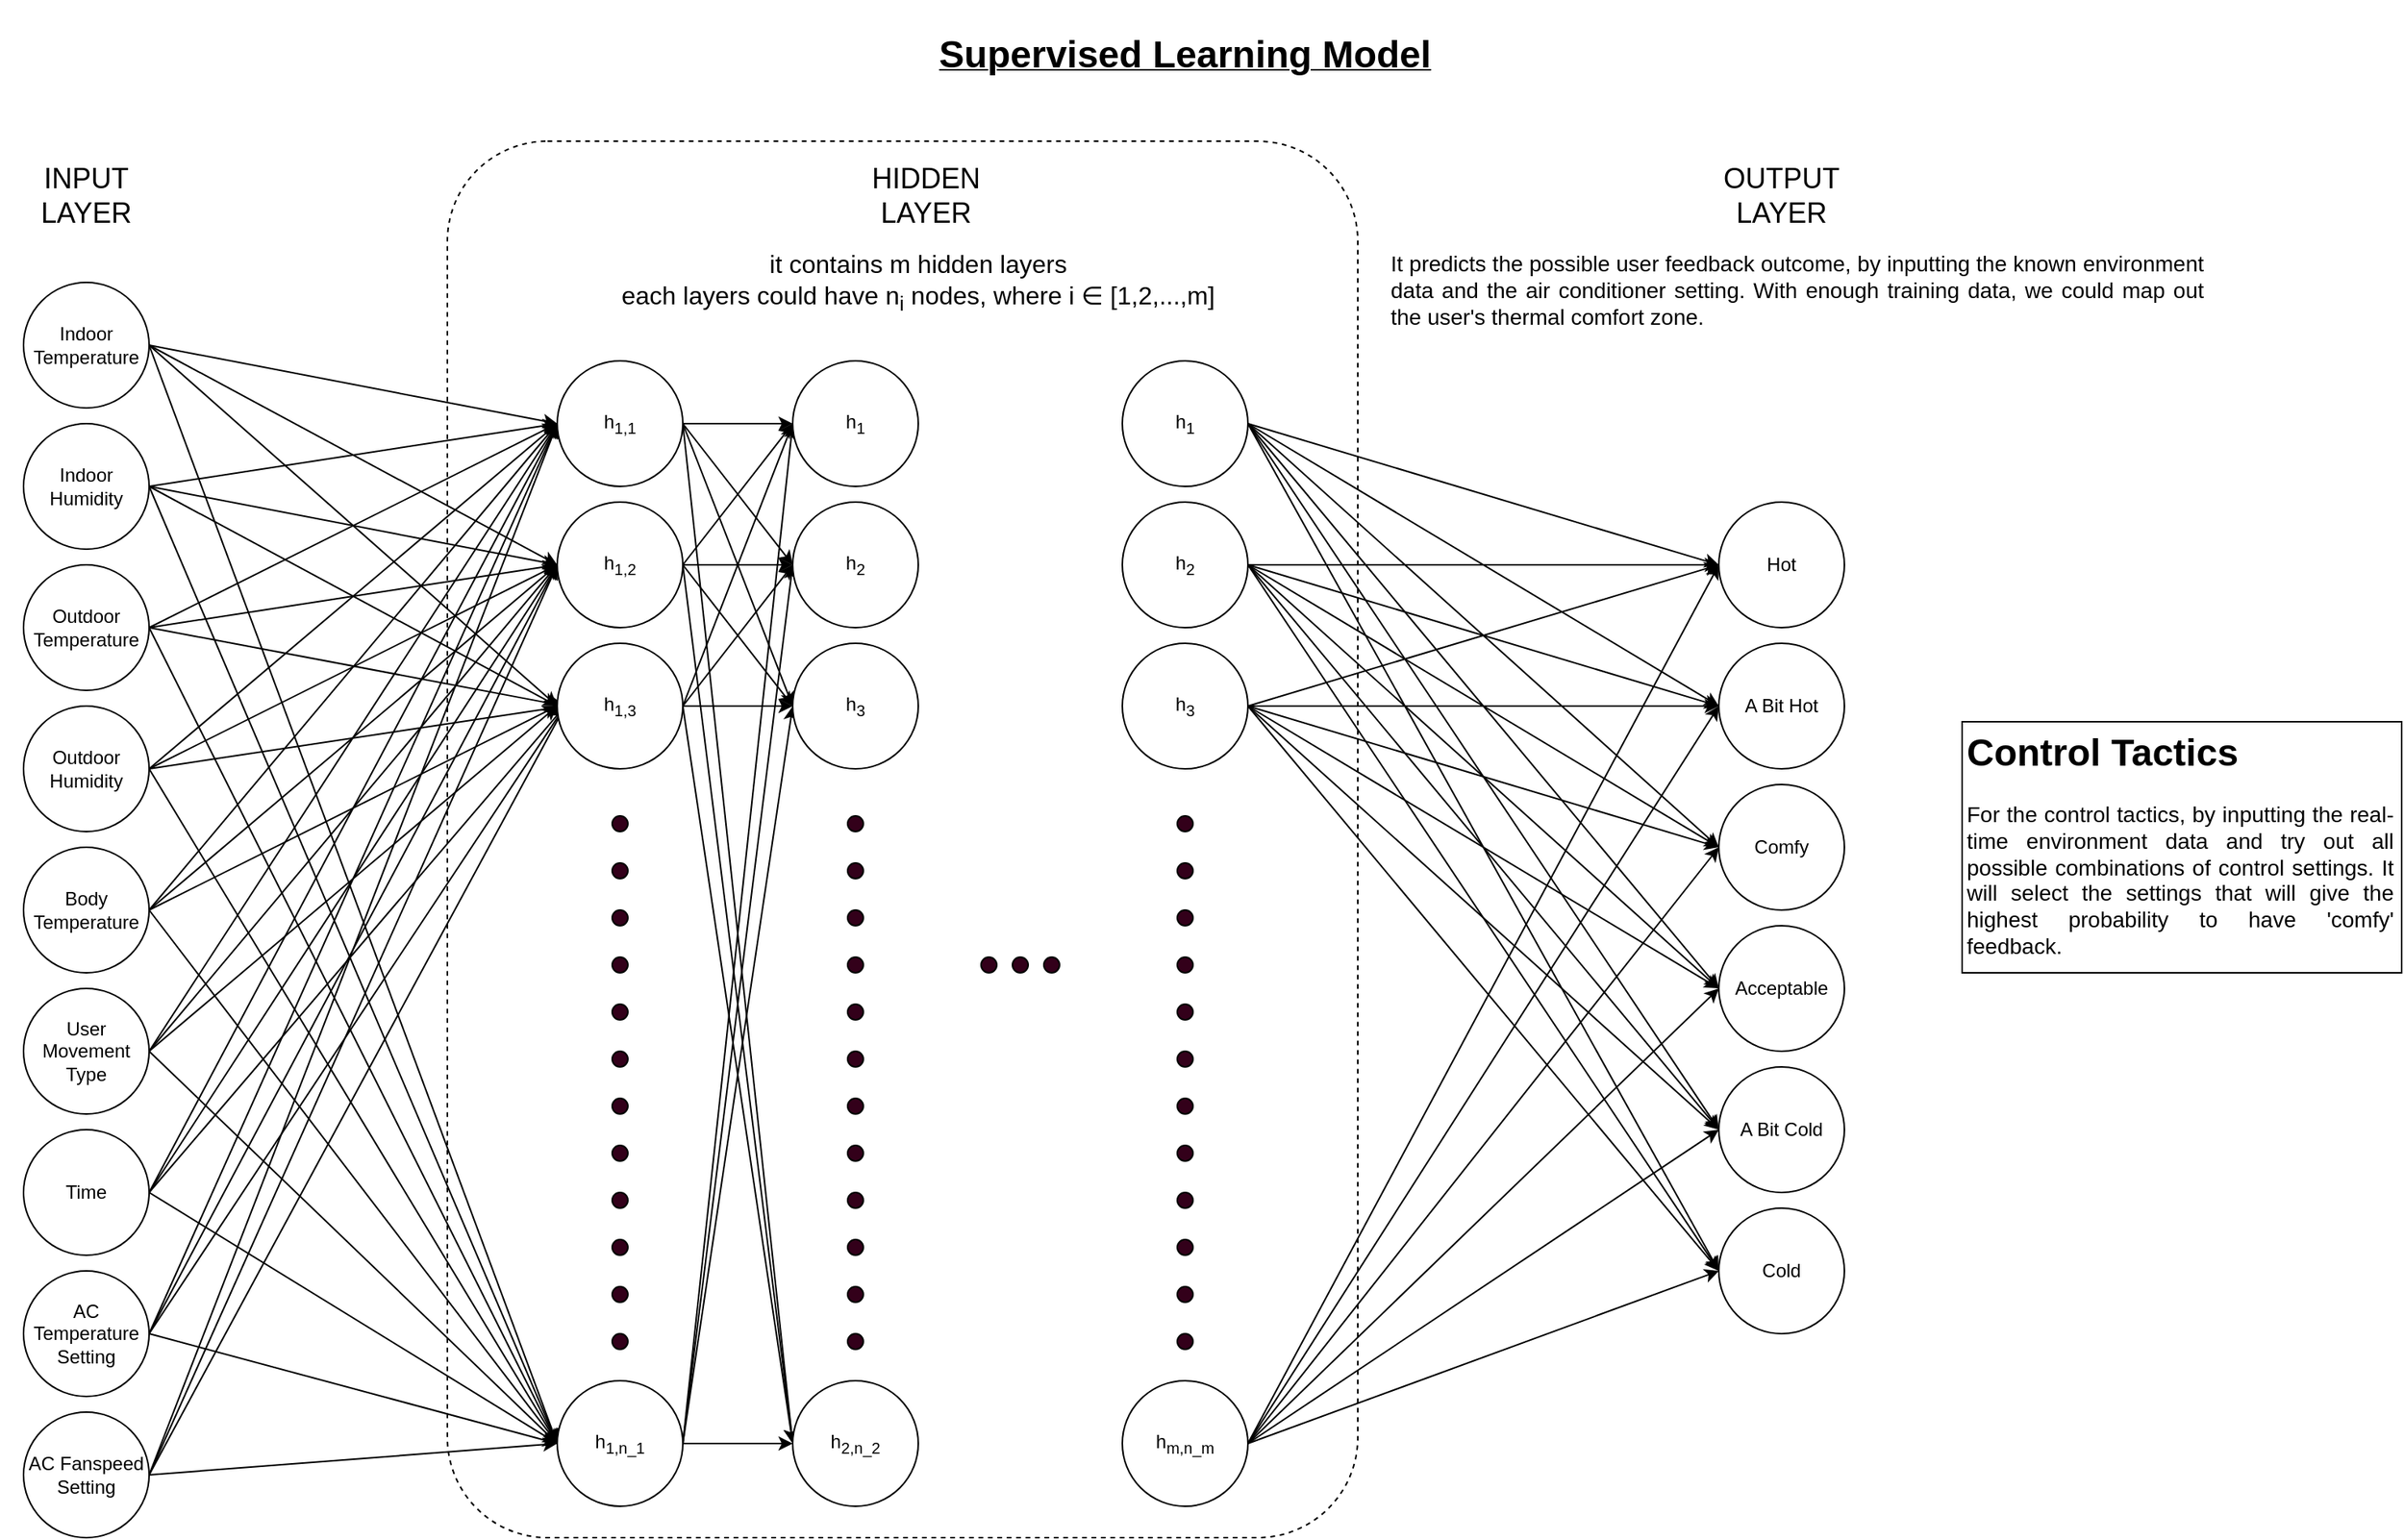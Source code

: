 <mxfile version="12.9.4" type="gitlab">
  <diagram id="3QVDSufi_a7OBqvpy9iq" name="Page-1">
    <mxGraphModel dx="2031" dy="1109" grid="1" gridSize="10" guides="1" tooltips="1" connect="1" arrows="1" fold="1" page="1" pageScale="1" pageWidth="850" pageHeight="1100" math="0" shadow="0">
      <root>
        <mxCell id="0" />
        <mxCell id="1" parent="0" />
        <mxCell id="y1WeZh7EiqG1gbwsctgO-127" value="" style="rounded=1;whiteSpace=wrap;html=1;fillColor=none;dashed=1;arcSize=11;" parent="1" vertex="1">
          <mxGeometry x="365" y="120" width="580" height="890" as="geometry" />
        </mxCell>
        <mxCell id="y1WeZh7EiqG1gbwsctgO-31" style="rounded=0;orthogonalLoop=1;jettySize=auto;html=1;exitX=1;exitY=0.5;exitDx=0;exitDy=0;entryX=0;entryY=0.5;entryDx=0;entryDy=0;endArrow=classic;endFill=1;" parent="1" source="y1WeZh7EiqG1gbwsctgO-1" target="y1WeZh7EiqG1gbwsctgO-11" edge="1">
          <mxGeometry relative="1" as="geometry" />
        </mxCell>
        <mxCell id="y1WeZh7EiqG1gbwsctgO-40" style="edgeStyle=none;rounded=0;orthogonalLoop=1;jettySize=auto;html=1;exitX=1;exitY=0.5;exitDx=0;exitDy=0;entryX=0;entryY=0.5;entryDx=0;entryDy=0;endArrow=classic;endFill=1;" parent="1" source="y1WeZh7EiqG1gbwsctgO-1" target="y1WeZh7EiqG1gbwsctgO-12" edge="1">
          <mxGeometry relative="1" as="geometry" />
        </mxCell>
        <mxCell id="y1WeZh7EiqG1gbwsctgO-49" style="edgeStyle=none;rounded=0;orthogonalLoop=1;jettySize=auto;html=1;exitX=1;exitY=0.5;exitDx=0;exitDy=0;endArrow=classic;endFill=1;entryX=0;entryY=0.5;entryDx=0;entryDy=0;" parent="1" source="y1WeZh7EiqG1gbwsctgO-1" target="y1WeZh7EiqG1gbwsctgO-14" edge="1">
          <mxGeometry relative="1" as="geometry" />
        </mxCell>
        <mxCell id="IS2rCWRdxQgP-R4LKcg8-2" style="rounded=0;orthogonalLoop=1;jettySize=auto;html=1;exitX=1;exitY=0.5;exitDx=0;exitDy=0;entryX=0;entryY=0.5;entryDx=0;entryDy=0;" edge="1" parent="1" source="y1WeZh7EiqG1gbwsctgO-1" target="y1WeZh7EiqG1gbwsctgO-13">
          <mxGeometry relative="1" as="geometry" />
        </mxCell>
        <mxCell id="y1WeZh7EiqG1gbwsctgO-1" value="Indoor&lt;div&gt;Temperature&lt;/div&gt;" style="ellipse;whiteSpace=wrap;html=1;aspect=fixed;" parent="1" vertex="1">
          <mxGeometry x="95" y="210" width="80" height="80" as="geometry" />
        </mxCell>
        <mxCell id="y1WeZh7EiqG1gbwsctgO-32" style="edgeStyle=none;rounded=0;orthogonalLoop=1;jettySize=auto;html=1;exitX=1;exitY=0.5;exitDx=0;exitDy=0;entryX=0;entryY=0.5;entryDx=0;entryDy=0;" parent="1" source="y1WeZh7EiqG1gbwsctgO-2" target="y1WeZh7EiqG1gbwsctgO-11" edge="1">
          <mxGeometry relative="1" as="geometry" />
        </mxCell>
        <mxCell id="y1WeZh7EiqG1gbwsctgO-41" style="edgeStyle=none;rounded=0;orthogonalLoop=1;jettySize=auto;html=1;exitX=1;exitY=0.5;exitDx=0;exitDy=0;endArrow=classic;endFill=1;entryX=0;entryY=0.5;entryDx=0;entryDy=0;" parent="1" source="y1WeZh7EiqG1gbwsctgO-2" target="y1WeZh7EiqG1gbwsctgO-12" edge="1">
          <mxGeometry relative="1" as="geometry">
            <mxPoint x="335" y="380" as="targetPoint" />
          </mxGeometry>
        </mxCell>
        <mxCell id="y1WeZh7EiqG1gbwsctgO-50" style="edgeStyle=none;rounded=0;orthogonalLoop=1;jettySize=auto;html=1;exitX=1;exitY=0.5;exitDx=0;exitDy=0;entryX=0;entryY=0.5;entryDx=0;entryDy=0;endArrow=classic;endFill=1;" parent="1" source="y1WeZh7EiqG1gbwsctgO-2" target="y1WeZh7EiqG1gbwsctgO-14" edge="1">
          <mxGeometry relative="1" as="geometry" />
        </mxCell>
        <mxCell id="IS2rCWRdxQgP-R4LKcg8-3" style="edgeStyle=none;rounded=0;orthogonalLoop=1;jettySize=auto;html=1;exitX=1;exitY=0.5;exitDx=0;exitDy=0;entryX=0;entryY=0.5;entryDx=0;entryDy=0;" edge="1" parent="1" source="y1WeZh7EiqG1gbwsctgO-2" target="y1WeZh7EiqG1gbwsctgO-13">
          <mxGeometry relative="1" as="geometry" />
        </mxCell>
        <mxCell id="y1WeZh7EiqG1gbwsctgO-2" value="Indoor Humidity" style="ellipse;whiteSpace=wrap;html=1;aspect=fixed;" parent="1" vertex="1">
          <mxGeometry x="95" y="300" width="80" height="80" as="geometry" />
        </mxCell>
        <mxCell id="y1WeZh7EiqG1gbwsctgO-33" style="edgeStyle=none;rounded=0;orthogonalLoop=1;jettySize=auto;html=1;exitX=1;exitY=0.5;exitDx=0;exitDy=0;entryX=0;entryY=0.5;entryDx=0;entryDy=0;" parent="1" source="y1WeZh7EiqG1gbwsctgO-3" target="y1WeZh7EiqG1gbwsctgO-11" edge="1">
          <mxGeometry relative="1" as="geometry">
            <mxPoint x="335" y="290" as="targetPoint" />
          </mxGeometry>
        </mxCell>
        <mxCell id="y1WeZh7EiqG1gbwsctgO-42" style="edgeStyle=none;rounded=0;orthogonalLoop=1;jettySize=auto;html=1;exitX=1;exitY=0.5;exitDx=0;exitDy=0;entryX=0;entryY=0.5;entryDx=0;entryDy=0;endArrow=classic;endFill=1;" parent="1" source="y1WeZh7EiqG1gbwsctgO-3" target="y1WeZh7EiqG1gbwsctgO-12" edge="1">
          <mxGeometry relative="1" as="geometry" />
        </mxCell>
        <mxCell id="y1WeZh7EiqG1gbwsctgO-51" style="edgeStyle=none;rounded=0;orthogonalLoop=1;jettySize=auto;html=1;exitX=1;exitY=0.5;exitDx=0;exitDy=0;endArrow=classic;endFill=1;" parent="1" source="y1WeZh7EiqG1gbwsctgO-3" edge="1">
          <mxGeometry relative="1" as="geometry">
            <mxPoint x="435" y="950" as="targetPoint" />
          </mxGeometry>
        </mxCell>
        <mxCell id="IS2rCWRdxQgP-R4LKcg8-4" style="edgeStyle=none;rounded=0;orthogonalLoop=1;jettySize=auto;html=1;exitX=1;exitY=0.5;exitDx=0;exitDy=0;" edge="1" parent="1" source="y1WeZh7EiqG1gbwsctgO-3">
          <mxGeometry relative="1" as="geometry">
            <mxPoint x="440" y="480" as="targetPoint" />
          </mxGeometry>
        </mxCell>
        <mxCell id="y1WeZh7EiqG1gbwsctgO-3" value="&lt;div&gt;Outdoor Temperature&lt;br&gt;&lt;/div&gt;" style="ellipse;whiteSpace=wrap;html=1;aspect=fixed;" parent="1" vertex="1">
          <mxGeometry x="95" y="390" width="80" height="80" as="geometry" />
        </mxCell>
        <mxCell id="y1WeZh7EiqG1gbwsctgO-34" style="edgeStyle=none;rounded=0;orthogonalLoop=1;jettySize=auto;html=1;exitX=1;exitY=0.5;exitDx=0;exitDy=0;entryX=0;entryY=0.5;entryDx=0;entryDy=0;" parent="1" source="y1WeZh7EiqG1gbwsctgO-4" target="y1WeZh7EiqG1gbwsctgO-11" edge="1">
          <mxGeometry relative="1" as="geometry" />
        </mxCell>
        <mxCell id="y1WeZh7EiqG1gbwsctgO-43" style="edgeStyle=none;rounded=0;orthogonalLoop=1;jettySize=auto;html=1;exitX=1;exitY=0.5;exitDx=0;exitDy=0;endArrow=classic;endFill=1;entryX=0;entryY=0.5;entryDx=0;entryDy=0;" parent="1" source="y1WeZh7EiqG1gbwsctgO-4" target="y1WeZh7EiqG1gbwsctgO-12" edge="1">
          <mxGeometry relative="1" as="geometry">
            <mxPoint x="335" y="380" as="targetPoint" />
          </mxGeometry>
        </mxCell>
        <mxCell id="y1WeZh7EiqG1gbwsctgO-52" style="edgeStyle=none;rounded=0;orthogonalLoop=1;jettySize=auto;html=1;exitX=1;exitY=0.5;exitDx=0;exitDy=0;entryX=0;entryY=0.5;entryDx=0;entryDy=0;endArrow=classic;endFill=1;" parent="1" source="y1WeZh7EiqG1gbwsctgO-4" target="y1WeZh7EiqG1gbwsctgO-14" edge="1">
          <mxGeometry relative="1" as="geometry" />
        </mxCell>
        <mxCell id="IS2rCWRdxQgP-R4LKcg8-5" style="edgeStyle=none;rounded=0;orthogonalLoop=1;jettySize=auto;html=1;exitX=1;exitY=0.5;exitDx=0;exitDy=0;" edge="1" parent="1" source="y1WeZh7EiqG1gbwsctgO-4">
          <mxGeometry relative="1" as="geometry">
            <mxPoint x="440" y="480" as="targetPoint" />
          </mxGeometry>
        </mxCell>
        <mxCell id="y1WeZh7EiqG1gbwsctgO-4" value="Outdoor Humidity" style="ellipse;whiteSpace=wrap;html=1;aspect=fixed;" parent="1" vertex="1">
          <mxGeometry x="95" y="480" width="80" height="80" as="geometry" />
        </mxCell>
        <mxCell id="y1WeZh7EiqG1gbwsctgO-37" style="edgeStyle=none;rounded=0;orthogonalLoop=1;jettySize=auto;html=1;exitX=1;exitY=0.5;exitDx=0;exitDy=0;entryX=0;entryY=0.5;entryDx=0;entryDy=0;" parent="1" source="y1WeZh7EiqG1gbwsctgO-5" target="y1WeZh7EiqG1gbwsctgO-11" edge="1">
          <mxGeometry relative="1" as="geometry" />
        </mxCell>
        <mxCell id="y1WeZh7EiqG1gbwsctgO-46" style="edgeStyle=none;rounded=0;orthogonalLoop=1;jettySize=auto;html=1;exitX=1;exitY=0.5;exitDx=0;exitDy=0;entryX=0;entryY=0.5;entryDx=0;entryDy=0;endArrow=classic;endFill=1;" parent="1" source="y1WeZh7EiqG1gbwsctgO-5" target="y1WeZh7EiqG1gbwsctgO-12" edge="1">
          <mxGeometry relative="1" as="geometry" />
        </mxCell>
        <mxCell id="y1WeZh7EiqG1gbwsctgO-55" style="edgeStyle=none;rounded=0;orthogonalLoop=1;jettySize=auto;html=1;exitX=1;exitY=0.5;exitDx=0;exitDy=0;endArrow=classic;endFill=1;" parent="1" source="y1WeZh7EiqG1gbwsctgO-5" edge="1">
          <mxGeometry relative="1" as="geometry">
            <mxPoint x="435" y="950" as="targetPoint" />
          </mxGeometry>
        </mxCell>
        <mxCell id="IS2rCWRdxQgP-R4LKcg8-8" style="edgeStyle=none;rounded=0;orthogonalLoop=1;jettySize=auto;html=1;exitX=1;exitY=0.5;exitDx=0;exitDy=0;" edge="1" parent="1" source="y1WeZh7EiqG1gbwsctgO-5">
          <mxGeometry relative="1" as="geometry">
            <mxPoint x="440" y="480" as="targetPoint" />
          </mxGeometry>
        </mxCell>
        <mxCell id="y1WeZh7EiqG1gbwsctgO-5" value="Time" style="ellipse;whiteSpace=wrap;html=1;aspect=fixed;" parent="1" vertex="1">
          <mxGeometry x="95" y="750" width="80" height="80" as="geometry" />
        </mxCell>
        <mxCell id="y1WeZh7EiqG1gbwsctgO-35" style="edgeStyle=none;rounded=0;orthogonalLoop=1;jettySize=auto;html=1;exitX=1;exitY=0.5;exitDx=0;exitDy=0;entryX=0;entryY=0.5;entryDx=0;entryDy=0;" parent="1" source="y1WeZh7EiqG1gbwsctgO-6" target="y1WeZh7EiqG1gbwsctgO-11" edge="1">
          <mxGeometry relative="1" as="geometry">
            <mxPoint x="335" y="290" as="targetPoint" />
          </mxGeometry>
        </mxCell>
        <mxCell id="y1WeZh7EiqG1gbwsctgO-44" style="edgeStyle=none;rounded=0;orthogonalLoop=1;jettySize=auto;html=1;exitX=1;exitY=0.5;exitDx=0;exitDy=0;endArrow=classic;endFill=1;entryX=0;entryY=0.5;entryDx=0;entryDy=0;" parent="1" source="y1WeZh7EiqG1gbwsctgO-6" target="y1WeZh7EiqG1gbwsctgO-12" edge="1">
          <mxGeometry relative="1" as="geometry">
            <mxPoint x="335" y="380" as="targetPoint" />
          </mxGeometry>
        </mxCell>
        <mxCell id="y1WeZh7EiqG1gbwsctgO-53" style="edgeStyle=none;rounded=0;orthogonalLoop=1;jettySize=auto;html=1;exitX=1;exitY=0.5;exitDx=0;exitDy=0;entryX=0;entryY=0.5;entryDx=0;entryDy=0;endArrow=classic;endFill=1;" parent="1" source="y1WeZh7EiqG1gbwsctgO-6" target="y1WeZh7EiqG1gbwsctgO-14" edge="1">
          <mxGeometry relative="1" as="geometry" />
        </mxCell>
        <mxCell id="IS2rCWRdxQgP-R4LKcg8-6" style="edgeStyle=none;rounded=0;orthogonalLoop=1;jettySize=auto;html=1;exitX=1;exitY=0.5;exitDx=0;exitDy=0;entryX=0;entryY=0.5;entryDx=0;entryDy=0;" edge="1" parent="1" source="y1WeZh7EiqG1gbwsctgO-6" target="y1WeZh7EiqG1gbwsctgO-13">
          <mxGeometry relative="1" as="geometry" />
        </mxCell>
        <mxCell id="y1WeZh7EiqG1gbwsctgO-6" value="Body Temperature" style="ellipse;whiteSpace=wrap;html=1;aspect=fixed;" parent="1" vertex="1">
          <mxGeometry x="95" y="570" width="80" height="80" as="geometry" />
        </mxCell>
        <mxCell id="y1WeZh7EiqG1gbwsctgO-36" style="edgeStyle=none;rounded=0;orthogonalLoop=1;jettySize=auto;html=1;exitX=1;exitY=0.5;exitDx=0;exitDy=0;entryX=0;entryY=0.5;entryDx=0;entryDy=0;" parent="1" source="y1WeZh7EiqG1gbwsctgO-7" target="y1WeZh7EiqG1gbwsctgO-11" edge="1">
          <mxGeometry relative="1" as="geometry">
            <mxPoint x="335" y="290" as="targetPoint" />
          </mxGeometry>
        </mxCell>
        <mxCell id="y1WeZh7EiqG1gbwsctgO-45" style="edgeStyle=none;rounded=0;orthogonalLoop=1;jettySize=auto;html=1;exitX=1;exitY=0.5;exitDx=0;exitDy=0;endArrow=classic;endFill=1;entryX=0;entryY=0.5;entryDx=0;entryDy=0;" parent="1" source="y1WeZh7EiqG1gbwsctgO-7" target="y1WeZh7EiqG1gbwsctgO-12" edge="1">
          <mxGeometry relative="1" as="geometry">
            <mxPoint x="335" y="380" as="targetPoint" />
          </mxGeometry>
        </mxCell>
        <mxCell id="y1WeZh7EiqG1gbwsctgO-54" style="edgeStyle=none;rounded=0;orthogonalLoop=1;jettySize=auto;html=1;exitX=1;exitY=0.5;exitDx=0;exitDy=0;endArrow=classic;endFill=1;" parent="1" source="y1WeZh7EiqG1gbwsctgO-7" edge="1">
          <mxGeometry relative="1" as="geometry">
            <mxPoint x="435" y="950" as="targetPoint" />
          </mxGeometry>
        </mxCell>
        <mxCell id="IS2rCWRdxQgP-R4LKcg8-7" style="edgeStyle=none;rounded=0;orthogonalLoop=1;jettySize=auto;html=1;exitX=1;exitY=0.5;exitDx=0;exitDy=0;entryX=0;entryY=0.5;entryDx=0;entryDy=0;" edge="1" parent="1" source="y1WeZh7EiqG1gbwsctgO-7" target="y1WeZh7EiqG1gbwsctgO-13">
          <mxGeometry relative="1" as="geometry" />
        </mxCell>
        <mxCell id="y1WeZh7EiqG1gbwsctgO-7" value="User Movement Type" style="ellipse;whiteSpace=wrap;html=1;aspect=fixed;" parent="1" vertex="1">
          <mxGeometry x="95" y="660" width="80" height="80" as="geometry" />
        </mxCell>
        <mxCell id="y1WeZh7EiqG1gbwsctgO-38" style="edgeStyle=none;rounded=0;orthogonalLoop=1;jettySize=auto;html=1;exitX=1;exitY=0.5;exitDx=0;exitDy=0;entryX=0;entryY=0.5;entryDx=0;entryDy=0;endArrow=classic;endFill=1;" parent="1" source="y1WeZh7EiqG1gbwsctgO-8" target="y1WeZh7EiqG1gbwsctgO-11" edge="1">
          <mxGeometry relative="1" as="geometry" />
        </mxCell>
        <mxCell id="y1WeZh7EiqG1gbwsctgO-47" style="edgeStyle=none;rounded=0;orthogonalLoop=1;jettySize=auto;html=1;exitX=1;exitY=0.5;exitDx=0;exitDy=0;endArrow=classic;endFill=1;" parent="1" source="y1WeZh7EiqG1gbwsctgO-8" edge="1">
          <mxGeometry relative="1" as="geometry">
            <mxPoint x="435" y="390" as="targetPoint" />
          </mxGeometry>
        </mxCell>
        <mxCell id="y1WeZh7EiqG1gbwsctgO-56" style="edgeStyle=none;rounded=0;orthogonalLoop=1;jettySize=auto;html=1;exitX=1;exitY=0.5;exitDx=0;exitDy=0;endArrow=classic;endFill=1;" parent="1" source="y1WeZh7EiqG1gbwsctgO-8" edge="1">
          <mxGeometry relative="1" as="geometry">
            <mxPoint x="435" y="950" as="targetPoint" />
          </mxGeometry>
        </mxCell>
        <mxCell id="IS2rCWRdxQgP-R4LKcg8-9" style="edgeStyle=none;rounded=0;orthogonalLoop=1;jettySize=auto;html=1;exitX=1;exitY=0.5;exitDx=0;exitDy=0;" edge="1" parent="1" source="y1WeZh7EiqG1gbwsctgO-8">
          <mxGeometry relative="1" as="geometry">
            <mxPoint x="440" y="480" as="targetPoint" />
          </mxGeometry>
        </mxCell>
        <mxCell id="y1WeZh7EiqG1gbwsctgO-8" value="AC Temperature Setting" style="ellipse;whiteSpace=wrap;html=1;aspect=fixed;" parent="1" vertex="1">
          <mxGeometry x="95" y="840" width="80" height="80" as="geometry" />
        </mxCell>
        <mxCell id="y1WeZh7EiqG1gbwsctgO-39" style="edgeStyle=none;rounded=0;orthogonalLoop=1;jettySize=auto;html=1;exitX=1;exitY=0.5;exitDx=0;exitDy=0;endArrow=classic;endFill=1;entryX=0;entryY=0.5;entryDx=0;entryDy=0;" parent="1" source="y1WeZh7EiqG1gbwsctgO-9" target="y1WeZh7EiqG1gbwsctgO-11" edge="1">
          <mxGeometry relative="1" as="geometry">
            <mxPoint x="335" y="290" as="targetPoint" />
          </mxGeometry>
        </mxCell>
        <mxCell id="y1WeZh7EiqG1gbwsctgO-48" style="edgeStyle=none;rounded=0;orthogonalLoop=1;jettySize=auto;html=1;exitX=1;exitY=0.5;exitDx=0;exitDy=0;endArrow=classic;endFill=1;" parent="1" source="y1WeZh7EiqG1gbwsctgO-9" edge="1">
          <mxGeometry relative="1" as="geometry">
            <mxPoint x="435" y="390" as="targetPoint" />
          </mxGeometry>
        </mxCell>
        <mxCell id="y1WeZh7EiqG1gbwsctgO-57" style="edgeStyle=none;rounded=0;orthogonalLoop=1;jettySize=auto;html=1;exitX=1;exitY=0.5;exitDx=0;exitDy=0;endArrow=classic;endFill=1;" parent="1" source="y1WeZh7EiqG1gbwsctgO-9" edge="1">
          <mxGeometry relative="1" as="geometry">
            <mxPoint x="435" y="950" as="targetPoint" />
          </mxGeometry>
        </mxCell>
        <mxCell id="IS2rCWRdxQgP-R4LKcg8-10" style="edgeStyle=none;rounded=0;orthogonalLoop=1;jettySize=auto;html=1;exitX=1;exitY=0.5;exitDx=0;exitDy=0;" edge="1" parent="1" source="y1WeZh7EiqG1gbwsctgO-9">
          <mxGeometry relative="1" as="geometry">
            <mxPoint x="440" y="480" as="targetPoint" />
          </mxGeometry>
        </mxCell>
        <mxCell id="y1WeZh7EiqG1gbwsctgO-9" value="AC Fanspeed Setting" style="ellipse;whiteSpace=wrap;html=1;aspect=fixed;" parent="1" vertex="1">
          <mxGeometry x="95" y="930" width="80" height="80" as="geometry" />
        </mxCell>
        <mxCell id="y1WeZh7EiqG1gbwsctgO-10" value="&lt;font style=&quot;font-size: 18px&quot;&gt;INPUT LAYER&lt;/font&gt;" style="text;html=1;strokeColor=none;fillColor=none;align=center;verticalAlign=middle;whiteSpace=wrap;rounded=0;" parent="1" vertex="1">
          <mxGeometry x="80" y="130" width="110" height="50" as="geometry" />
        </mxCell>
        <mxCell id="y1WeZh7EiqG1gbwsctgO-111" style="edgeStyle=none;rounded=0;orthogonalLoop=1;jettySize=auto;html=1;exitX=1;exitY=0.5;exitDx=0;exitDy=0;entryX=0;entryY=0.5;entryDx=0;entryDy=0;endArrow=classic;endFill=1;" parent="1" source="y1WeZh7EiqG1gbwsctgO-11" target="y1WeZh7EiqG1gbwsctgO-58" edge="1">
          <mxGeometry relative="1" as="geometry" />
        </mxCell>
        <mxCell id="y1WeZh7EiqG1gbwsctgO-112" style="edgeStyle=none;rounded=0;orthogonalLoop=1;jettySize=auto;html=1;exitX=1;exitY=0.5;exitDx=0;exitDy=0;entryX=0;entryY=0.5;entryDx=0;entryDy=0;endArrow=classic;endFill=1;" parent="1" source="y1WeZh7EiqG1gbwsctgO-11" target="y1WeZh7EiqG1gbwsctgO-59" edge="1">
          <mxGeometry relative="1" as="geometry" />
        </mxCell>
        <mxCell id="y1WeZh7EiqG1gbwsctgO-113" style="edgeStyle=none;rounded=0;orthogonalLoop=1;jettySize=auto;html=1;exitX=1;exitY=0.5;exitDx=0;exitDy=0;entryX=0;entryY=0.5;entryDx=0;entryDy=0;endArrow=classic;endFill=1;" parent="1" source="y1WeZh7EiqG1gbwsctgO-11" target="y1WeZh7EiqG1gbwsctgO-60" edge="1">
          <mxGeometry relative="1" as="geometry" />
        </mxCell>
        <mxCell id="y1WeZh7EiqG1gbwsctgO-114" style="edgeStyle=none;rounded=0;orthogonalLoop=1;jettySize=auto;html=1;exitX=1;exitY=0.5;exitDx=0;exitDy=0;entryX=0;entryY=0.5;entryDx=0;entryDy=0;endArrow=classic;endFill=1;" parent="1" source="y1WeZh7EiqG1gbwsctgO-11" target="y1WeZh7EiqG1gbwsctgO-61" edge="1">
          <mxGeometry relative="1" as="geometry" />
        </mxCell>
        <mxCell id="y1WeZh7EiqG1gbwsctgO-11" value="h&lt;sub&gt;1,1&lt;/sub&gt;" style="ellipse;whiteSpace=wrap;html=1;aspect=fixed;" parent="1" vertex="1">
          <mxGeometry x="435" y="260" width="80" height="80" as="geometry" />
        </mxCell>
        <mxCell id="y1WeZh7EiqG1gbwsctgO-115" style="edgeStyle=none;rounded=0;orthogonalLoop=1;jettySize=auto;html=1;exitX=1;exitY=0.5;exitDx=0;exitDy=0;entryX=0;entryY=0.5;entryDx=0;entryDy=0;endArrow=classic;endFill=1;" parent="1" source="y1WeZh7EiqG1gbwsctgO-12" target="y1WeZh7EiqG1gbwsctgO-58" edge="1">
          <mxGeometry relative="1" as="geometry" />
        </mxCell>
        <mxCell id="y1WeZh7EiqG1gbwsctgO-117" style="edgeStyle=none;rounded=0;orthogonalLoop=1;jettySize=auto;html=1;exitX=1;exitY=0.5;exitDx=0;exitDy=0;entryX=0;entryY=0.5;entryDx=0;entryDy=0;endArrow=classic;endFill=1;" parent="1" source="y1WeZh7EiqG1gbwsctgO-12" target="y1WeZh7EiqG1gbwsctgO-59" edge="1">
          <mxGeometry relative="1" as="geometry" />
        </mxCell>
        <mxCell id="y1WeZh7EiqG1gbwsctgO-118" style="edgeStyle=none;rounded=0;orthogonalLoop=1;jettySize=auto;html=1;exitX=1;exitY=0.5;exitDx=0;exitDy=0;entryX=0;entryY=0.5;entryDx=0;entryDy=0;endArrow=classic;endFill=1;" parent="1" source="y1WeZh7EiqG1gbwsctgO-12" target="y1WeZh7EiqG1gbwsctgO-60" edge="1">
          <mxGeometry relative="1" as="geometry" />
        </mxCell>
        <mxCell id="y1WeZh7EiqG1gbwsctgO-121" style="edgeStyle=none;rounded=0;orthogonalLoop=1;jettySize=auto;html=1;exitX=1;exitY=0.5;exitDx=0;exitDy=0;entryX=0;entryY=0.5;entryDx=0;entryDy=0;endArrow=classic;endFill=1;" parent="1" source="y1WeZh7EiqG1gbwsctgO-12" target="y1WeZh7EiqG1gbwsctgO-61" edge="1">
          <mxGeometry relative="1" as="geometry" />
        </mxCell>
        <mxCell id="y1WeZh7EiqG1gbwsctgO-12" value="h&lt;sub&gt;1,2&lt;/sub&gt;" style="ellipse;whiteSpace=wrap;html=1;aspect=fixed;" parent="1" vertex="1">
          <mxGeometry x="435" y="350" width="80" height="80" as="geometry" />
        </mxCell>
        <mxCell id="y1WeZh7EiqG1gbwsctgO-116" style="edgeStyle=none;rounded=0;orthogonalLoop=1;jettySize=auto;html=1;exitX=1;exitY=0.5;exitDx=0;exitDy=0;entryX=0;entryY=0.5;entryDx=0;entryDy=0;endArrow=classic;endFill=1;" parent="1" source="y1WeZh7EiqG1gbwsctgO-13" target="y1WeZh7EiqG1gbwsctgO-58" edge="1">
          <mxGeometry relative="1" as="geometry" />
        </mxCell>
        <mxCell id="y1WeZh7EiqG1gbwsctgO-119" style="edgeStyle=none;rounded=0;orthogonalLoop=1;jettySize=auto;html=1;exitX=1;exitY=0.5;exitDx=0;exitDy=0;entryX=0;entryY=0.5;entryDx=0;entryDy=0;endArrow=classic;endFill=1;" parent="1" source="y1WeZh7EiqG1gbwsctgO-13" target="y1WeZh7EiqG1gbwsctgO-59" edge="1">
          <mxGeometry relative="1" as="geometry" />
        </mxCell>
        <mxCell id="y1WeZh7EiqG1gbwsctgO-120" style="edgeStyle=none;rounded=0;orthogonalLoop=1;jettySize=auto;html=1;exitX=1;exitY=0.5;exitDx=0;exitDy=0;entryX=0;entryY=0.5;entryDx=0;entryDy=0;endArrow=classic;endFill=1;" parent="1" source="y1WeZh7EiqG1gbwsctgO-13" target="y1WeZh7EiqG1gbwsctgO-60" edge="1">
          <mxGeometry relative="1" as="geometry" />
        </mxCell>
        <mxCell id="y1WeZh7EiqG1gbwsctgO-122" style="edgeStyle=none;rounded=0;orthogonalLoop=1;jettySize=auto;html=1;exitX=1;exitY=0.5;exitDx=0;exitDy=0;endArrow=classic;endFill=1;" parent="1" source="y1WeZh7EiqG1gbwsctgO-13" edge="1">
          <mxGeometry relative="1" as="geometry">
            <mxPoint x="585" y="950" as="targetPoint" />
          </mxGeometry>
        </mxCell>
        <mxCell id="y1WeZh7EiqG1gbwsctgO-13" value="h&lt;sub&gt;1,3&lt;/sub&gt;" style="ellipse;whiteSpace=wrap;html=1;aspect=fixed;" parent="1" vertex="1">
          <mxGeometry x="435" y="440" width="80" height="80" as="geometry" />
        </mxCell>
        <mxCell id="y1WeZh7EiqG1gbwsctgO-123" style="edgeStyle=none;rounded=0;orthogonalLoop=1;jettySize=auto;html=1;exitX=1;exitY=0.5;exitDx=0;exitDy=0;entryX=0;entryY=0.5;entryDx=0;entryDy=0;endArrow=classic;endFill=1;" parent="1" source="y1WeZh7EiqG1gbwsctgO-14" target="y1WeZh7EiqG1gbwsctgO-61" edge="1">
          <mxGeometry relative="1" as="geometry" />
        </mxCell>
        <mxCell id="y1WeZh7EiqG1gbwsctgO-124" style="edgeStyle=none;rounded=0;orthogonalLoop=1;jettySize=auto;html=1;exitX=1;exitY=0.5;exitDx=0;exitDy=0;entryX=0;entryY=0.5;entryDx=0;entryDy=0;endArrow=classic;endFill=1;" parent="1" source="y1WeZh7EiqG1gbwsctgO-14" target="y1WeZh7EiqG1gbwsctgO-58" edge="1">
          <mxGeometry relative="1" as="geometry" />
        </mxCell>
        <mxCell id="y1WeZh7EiqG1gbwsctgO-125" style="edgeStyle=none;rounded=0;orthogonalLoop=1;jettySize=auto;html=1;exitX=1;exitY=0.5;exitDx=0;exitDy=0;entryX=0;entryY=0.5;entryDx=0;entryDy=0;endArrow=classic;endFill=1;" parent="1" source="y1WeZh7EiqG1gbwsctgO-14" target="y1WeZh7EiqG1gbwsctgO-59" edge="1">
          <mxGeometry relative="1" as="geometry" />
        </mxCell>
        <mxCell id="y1WeZh7EiqG1gbwsctgO-126" style="edgeStyle=none;rounded=0;orthogonalLoop=1;jettySize=auto;html=1;exitX=1;exitY=0.5;exitDx=0;exitDy=0;entryX=0;entryY=0.5;entryDx=0;entryDy=0;endArrow=classic;endFill=1;" parent="1" source="y1WeZh7EiqG1gbwsctgO-14" target="y1WeZh7EiqG1gbwsctgO-60" edge="1">
          <mxGeometry relative="1" as="geometry" />
        </mxCell>
        <mxCell id="y1WeZh7EiqG1gbwsctgO-14" value="h&lt;sub&gt;1,n_1&lt;/sub&gt;" style="ellipse;whiteSpace=wrap;html=1;aspect=fixed;" parent="1" vertex="1">
          <mxGeometry x="435" y="910" width="80" height="80" as="geometry" />
        </mxCell>
        <mxCell id="y1WeZh7EiqG1gbwsctgO-15" value="" style="ellipse;whiteSpace=wrap;html=1;aspect=fixed;fillColor=#33001A;" parent="1" vertex="1">
          <mxGeometry x="470" y="550" width="10" height="10" as="geometry" />
        </mxCell>
        <mxCell id="y1WeZh7EiqG1gbwsctgO-16" value="" style="ellipse;whiteSpace=wrap;html=1;aspect=fixed;fillColor=#33001A;" parent="1" vertex="1">
          <mxGeometry x="470" y="580" width="10" height="10" as="geometry" />
        </mxCell>
        <mxCell id="y1WeZh7EiqG1gbwsctgO-17" value="" style="ellipse;whiteSpace=wrap;html=1;aspect=fixed;fillColor=#33001A;" parent="1" vertex="1">
          <mxGeometry x="470" y="610" width="10" height="10" as="geometry" />
        </mxCell>
        <mxCell id="y1WeZh7EiqG1gbwsctgO-18" value="" style="ellipse;whiteSpace=wrap;html=1;aspect=fixed;fillColor=#33001A;" parent="1" vertex="1">
          <mxGeometry x="470" y="640" width="10" height="10" as="geometry" />
        </mxCell>
        <mxCell id="y1WeZh7EiqG1gbwsctgO-19" value="" style="ellipse;whiteSpace=wrap;html=1;aspect=fixed;fillColor=#33001A;" parent="1" vertex="1">
          <mxGeometry x="470" y="670" width="10" height="10" as="geometry" />
        </mxCell>
        <mxCell id="y1WeZh7EiqG1gbwsctgO-20" value="" style="ellipse;whiteSpace=wrap;html=1;aspect=fixed;fillColor=#33001A;" parent="1" vertex="1">
          <mxGeometry x="470" y="700" width="10" height="10" as="geometry" />
        </mxCell>
        <mxCell id="y1WeZh7EiqG1gbwsctgO-21" value="" style="ellipse;whiteSpace=wrap;html=1;aspect=fixed;fillColor=#33001A;" parent="1" vertex="1">
          <mxGeometry x="470" y="730" width="10" height="10" as="geometry" />
        </mxCell>
        <mxCell id="y1WeZh7EiqG1gbwsctgO-22" value="" style="ellipse;whiteSpace=wrap;html=1;aspect=fixed;fillColor=#33001A;" parent="1" vertex="1">
          <mxGeometry x="470" y="760" width="10" height="10" as="geometry" />
        </mxCell>
        <mxCell id="y1WeZh7EiqG1gbwsctgO-23" value="" style="ellipse;whiteSpace=wrap;html=1;aspect=fixed;fillColor=#33001A;" parent="1" vertex="1">
          <mxGeometry x="470" y="790" width="10" height="10" as="geometry" />
        </mxCell>
        <mxCell id="y1WeZh7EiqG1gbwsctgO-24" value="" style="ellipse;whiteSpace=wrap;html=1;aspect=fixed;fillColor=#33001A;" parent="1" vertex="1">
          <mxGeometry x="470" y="820" width="10" height="10" as="geometry" />
        </mxCell>
        <mxCell id="y1WeZh7EiqG1gbwsctgO-25" value="" style="ellipse;whiteSpace=wrap;html=1;aspect=fixed;fillColor=#33001A;" parent="1" vertex="1">
          <mxGeometry x="470" y="850" width="10" height="10" as="geometry" />
        </mxCell>
        <mxCell id="y1WeZh7EiqG1gbwsctgO-26" value="" style="ellipse;whiteSpace=wrap;html=1;aspect=fixed;fillColor=#33001A;" parent="1" vertex="1">
          <mxGeometry x="470" y="880" width="10" height="10" as="geometry" />
        </mxCell>
        <mxCell id="y1WeZh7EiqG1gbwsctgO-29" value="&lt;font style=&quot;font-size: 18px&quot;&gt;HIDDEN LAYER&lt;/font&gt;" style="text;html=1;strokeColor=none;fillColor=none;align=center;verticalAlign=middle;whiteSpace=wrap;rounded=0;" parent="1" vertex="1">
          <mxGeometry x="615" y="130" width="110" height="50" as="geometry" />
        </mxCell>
        <mxCell id="y1WeZh7EiqG1gbwsctgO-58" value="h&lt;sub&gt;1&lt;/sub&gt;" style="ellipse;whiteSpace=wrap;html=1;aspect=fixed;" parent="1" vertex="1">
          <mxGeometry x="585" y="260" width="80" height="80" as="geometry" />
        </mxCell>
        <mxCell id="y1WeZh7EiqG1gbwsctgO-59" value="h&lt;sub&gt;2&lt;/sub&gt;" style="ellipse;whiteSpace=wrap;html=1;aspect=fixed;" parent="1" vertex="1">
          <mxGeometry x="585" y="350" width="80" height="80" as="geometry" />
        </mxCell>
        <mxCell id="y1WeZh7EiqG1gbwsctgO-60" value="h&lt;sub&gt;3&lt;/sub&gt;" style="ellipse;whiteSpace=wrap;html=1;aspect=fixed;" parent="1" vertex="1">
          <mxGeometry x="585" y="440" width="80" height="80" as="geometry" />
        </mxCell>
        <mxCell id="y1WeZh7EiqG1gbwsctgO-61" value="h&lt;sub&gt;2,n_2&lt;/sub&gt;" style="ellipse;whiteSpace=wrap;html=1;aspect=fixed;" parent="1" vertex="1">
          <mxGeometry x="585" y="910" width="80" height="80" as="geometry" />
        </mxCell>
        <mxCell id="y1WeZh7EiqG1gbwsctgO-62" value="" style="ellipse;whiteSpace=wrap;html=1;aspect=fixed;fillColor=#33001A;" parent="1" vertex="1">
          <mxGeometry x="620" y="550" width="10" height="10" as="geometry" />
        </mxCell>
        <mxCell id="y1WeZh7EiqG1gbwsctgO-63" value="" style="ellipse;whiteSpace=wrap;html=1;aspect=fixed;fillColor=#33001A;" parent="1" vertex="1">
          <mxGeometry x="620" y="580" width="10" height="10" as="geometry" />
        </mxCell>
        <mxCell id="y1WeZh7EiqG1gbwsctgO-64" value="" style="ellipse;whiteSpace=wrap;html=1;aspect=fixed;fillColor=#33001A;" parent="1" vertex="1">
          <mxGeometry x="620" y="610" width="10" height="10" as="geometry" />
        </mxCell>
        <mxCell id="y1WeZh7EiqG1gbwsctgO-65" value="" style="ellipse;whiteSpace=wrap;html=1;aspect=fixed;fillColor=#33001A;" parent="1" vertex="1">
          <mxGeometry x="620" y="640" width="10" height="10" as="geometry" />
        </mxCell>
        <mxCell id="y1WeZh7EiqG1gbwsctgO-66" value="" style="ellipse;whiteSpace=wrap;html=1;aspect=fixed;fillColor=#33001A;" parent="1" vertex="1">
          <mxGeometry x="620" y="670" width="10" height="10" as="geometry" />
        </mxCell>
        <mxCell id="y1WeZh7EiqG1gbwsctgO-67" value="" style="ellipse;whiteSpace=wrap;html=1;aspect=fixed;fillColor=#33001A;" parent="1" vertex="1">
          <mxGeometry x="620" y="700" width="10" height="10" as="geometry" />
        </mxCell>
        <mxCell id="y1WeZh7EiqG1gbwsctgO-68" value="" style="ellipse;whiteSpace=wrap;html=1;aspect=fixed;fillColor=#33001A;" parent="1" vertex="1">
          <mxGeometry x="620" y="730" width="10" height="10" as="geometry" />
        </mxCell>
        <mxCell id="y1WeZh7EiqG1gbwsctgO-69" value="" style="ellipse;whiteSpace=wrap;html=1;aspect=fixed;fillColor=#33001A;" parent="1" vertex="1">
          <mxGeometry x="620" y="760" width="10" height="10" as="geometry" />
        </mxCell>
        <mxCell id="y1WeZh7EiqG1gbwsctgO-70" value="" style="ellipse;whiteSpace=wrap;html=1;aspect=fixed;fillColor=#33001A;" parent="1" vertex="1">
          <mxGeometry x="620" y="790" width="10" height="10" as="geometry" />
        </mxCell>
        <mxCell id="y1WeZh7EiqG1gbwsctgO-71" value="" style="ellipse;whiteSpace=wrap;html=1;aspect=fixed;fillColor=#33001A;" parent="1" vertex="1">
          <mxGeometry x="620" y="820" width="10" height="10" as="geometry" />
        </mxCell>
        <mxCell id="y1WeZh7EiqG1gbwsctgO-72" value="" style="ellipse;whiteSpace=wrap;html=1;aspect=fixed;fillColor=#33001A;" parent="1" vertex="1">
          <mxGeometry x="620" y="850" width="10" height="10" as="geometry" />
        </mxCell>
        <mxCell id="y1WeZh7EiqG1gbwsctgO-73" value="" style="ellipse;whiteSpace=wrap;html=1;aspect=fixed;fillColor=#33001A;" parent="1" vertex="1">
          <mxGeometry x="620" y="880" width="10" height="10" as="geometry" />
        </mxCell>
        <mxCell id="y1WeZh7EiqG1gbwsctgO-150" style="edgeStyle=none;rounded=0;orthogonalLoop=1;jettySize=auto;html=1;exitX=1;exitY=0.5;exitDx=0;exitDy=0;entryX=0;entryY=0.5;entryDx=0;entryDy=0;endArrow=classic;endFill=1;" parent="1" source="y1WeZh7EiqG1gbwsctgO-74" target="y1WeZh7EiqG1gbwsctgO-131" edge="1">
          <mxGeometry relative="1" as="geometry" />
        </mxCell>
        <mxCell id="y1WeZh7EiqG1gbwsctgO-151" style="edgeStyle=none;rounded=0;orthogonalLoop=1;jettySize=auto;html=1;exitX=1;exitY=0.5;exitDx=0;exitDy=0;entryX=0;entryY=0.5;entryDx=0;entryDy=0;endArrow=classic;endFill=1;" parent="1" source="y1WeZh7EiqG1gbwsctgO-74" target="y1WeZh7EiqG1gbwsctgO-132" edge="1">
          <mxGeometry relative="1" as="geometry" />
        </mxCell>
        <mxCell id="y1WeZh7EiqG1gbwsctgO-152" style="edgeStyle=none;rounded=0;orthogonalLoop=1;jettySize=auto;html=1;exitX=1;exitY=0.5;exitDx=0;exitDy=0;entryX=0;entryY=0.5;entryDx=0;entryDy=0;endArrow=classic;endFill=1;" parent="1" source="y1WeZh7EiqG1gbwsctgO-74" target="y1WeZh7EiqG1gbwsctgO-133" edge="1">
          <mxGeometry relative="1" as="geometry" />
        </mxCell>
        <mxCell id="y1WeZh7EiqG1gbwsctgO-153" style="edgeStyle=none;rounded=0;orthogonalLoop=1;jettySize=auto;html=1;exitX=1;exitY=0.5;exitDx=0;exitDy=0;entryX=0;entryY=0.5;entryDx=0;entryDy=0;endArrow=classic;endFill=1;" parent="1" source="y1WeZh7EiqG1gbwsctgO-74" target="y1WeZh7EiqG1gbwsctgO-149" edge="1">
          <mxGeometry relative="1" as="geometry" />
        </mxCell>
        <mxCell id="y1WeZh7EiqG1gbwsctgO-154" style="edgeStyle=none;rounded=0;orthogonalLoop=1;jettySize=auto;html=1;exitX=1;exitY=0.5;exitDx=0;exitDy=0;entryX=0;entryY=0.5;entryDx=0;entryDy=0;endArrow=classic;endFill=1;" parent="1" source="y1WeZh7EiqG1gbwsctgO-74" target="y1WeZh7EiqG1gbwsctgO-134" edge="1">
          <mxGeometry relative="1" as="geometry" />
        </mxCell>
        <mxCell id="y1WeZh7EiqG1gbwsctgO-155" style="edgeStyle=none;rounded=0;orthogonalLoop=1;jettySize=auto;html=1;exitX=1;exitY=0.5;exitDx=0;exitDy=0;entryX=0;entryY=0.5;entryDx=0;entryDy=0;endArrow=classic;endFill=1;" parent="1" source="y1WeZh7EiqG1gbwsctgO-74" target="y1WeZh7EiqG1gbwsctgO-148" edge="1">
          <mxGeometry relative="1" as="geometry" />
        </mxCell>
        <mxCell id="y1WeZh7EiqG1gbwsctgO-74" value="h&lt;sub&gt;1&lt;/sub&gt;" style="ellipse;whiteSpace=wrap;html=1;aspect=fixed;" parent="1" vertex="1">
          <mxGeometry x="795" y="260" width="80" height="80" as="geometry" />
        </mxCell>
        <mxCell id="y1WeZh7EiqG1gbwsctgO-156" style="edgeStyle=none;rounded=0;orthogonalLoop=1;jettySize=auto;html=1;exitX=1;exitY=0.5;exitDx=0;exitDy=0;entryX=0;entryY=0.5;entryDx=0;entryDy=0;endArrow=classic;endFill=1;" parent="1" source="y1WeZh7EiqG1gbwsctgO-75" target="y1WeZh7EiqG1gbwsctgO-131" edge="1">
          <mxGeometry relative="1" as="geometry" />
        </mxCell>
        <mxCell id="y1WeZh7EiqG1gbwsctgO-157" style="edgeStyle=none;rounded=0;orthogonalLoop=1;jettySize=auto;html=1;exitX=1;exitY=0.5;exitDx=0;exitDy=0;entryX=0;entryY=0.5;entryDx=0;entryDy=0;endArrow=classic;endFill=1;" parent="1" source="y1WeZh7EiqG1gbwsctgO-75" target="y1WeZh7EiqG1gbwsctgO-132" edge="1">
          <mxGeometry relative="1" as="geometry" />
        </mxCell>
        <mxCell id="y1WeZh7EiqG1gbwsctgO-158" style="edgeStyle=none;rounded=0;orthogonalLoop=1;jettySize=auto;html=1;exitX=1;exitY=0.5;exitDx=0;exitDy=0;entryX=0;entryY=0.5;entryDx=0;entryDy=0;endArrow=classic;endFill=1;" parent="1" source="y1WeZh7EiqG1gbwsctgO-75" target="y1WeZh7EiqG1gbwsctgO-133" edge="1">
          <mxGeometry relative="1" as="geometry" />
        </mxCell>
        <mxCell id="y1WeZh7EiqG1gbwsctgO-159" style="edgeStyle=none;rounded=0;orthogonalLoop=1;jettySize=auto;html=1;exitX=1;exitY=0.5;exitDx=0;exitDy=0;entryX=0;entryY=0.5;entryDx=0;entryDy=0;endArrow=classic;endFill=1;" parent="1" source="y1WeZh7EiqG1gbwsctgO-75" target="y1WeZh7EiqG1gbwsctgO-134" edge="1">
          <mxGeometry relative="1" as="geometry" />
        </mxCell>
        <mxCell id="y1WeZh7EiqG1gbwsctgO-162" style="edgeStyle=none;rounded=0;orthogonalLoop=1;jettySize=auto;html=1;exitX=1;exitY=0.5;exitDx=0;exitDy=0;entryX=0;entryY=0.5;entryDx=0;entryDy=0;endArrow=classic;endFill=1;" parent="1" source="y1WeZh7EiqG1gbwsctgO-75" target="y1WeZh7EiqG1gbwsctgO-148" edge="1">
          <mxGeometry relative="1" as="geometry" />
        </mxCell>
        <mxCell id="y1WeZh7EiqG1gbwsctgO-163" style="edgeStyle=none;rounded=0;orthogonalLoop=1;jettySize=auto;html=1;exitX=1;exitY=0.5;exitDx=0;exitDy=0;entryX=0;entryY=0.5;entryDx=0;entryDy=0;endArrow=classic;endFill=1;" parent="1" source="y1WeZh7EiqG1gbwsctgO-75" target="y1WeZh7EiqG1gbwsctgO-149" edge="1">
          <mxGeometry relative="1" as="geometry" />
        </mxCell>
        <mxCell id="y1WeZh7EiqG1gbwsctgO-75" value="h&lt;sub&gt;2&lt;/sub&gt;" style="ellipse;whiteSpace=wrap;html=1;aspect=fixed;" parent="1" vertex="1">
          <mxGeometry x="795" y="350" width="80" height="80" as="geometry" />
        </mxCell>
        <mxCell id="y1WeZh7EiqG1gbwsctgO-164" style="edgeStyle=none;rounded=0;orthogonalLoop=1;jettySize=auto;html=1;exitX=1;exitY=0.5;exitDx=0;exitDy=0;entryX=0;entryY=0.5;entryDx=0;entryDy=0;endArrow=classic;endFill=1;" parent="1" source="y1WeZh7EiqG1gbwsctgO-76" target="y1WeZh7EiqG1gbwsctgO-131" edge="1">
          <mxGeometry relative="1" as="geometry" />
        </mxCell>
        <mxCell id="y1WeZh7EiqG1gbwsctgO-165" style="edgeStyle=none;rounded=0;orthogonalLoop=1;jettySize=auto;html=1;exitX=1;exitY=0.5;exitDx=0;exitDy=0;entryX=0;entryY=0.5;entryDx=0;entryDy=0;endArrow=classic;endFill=1;" parent="1" source="y1WeZh7EiqG1gbwsctgO-76" target="y1WeZh7EiqG1gbwsctgO-132" edge="1">
          <mxGeometry relative="1" as="geometry" />
        </mxCell>
        <mxCell id="y1WeZh7EiqG1gbwsctgO-166" style="edgeStyle=none;rounded=0;orthogonalLoop=1;jettySize=auto;html=1;exitX=1;exitY=0.5;exitDx=0;exitDy=0;entryX=0;entryY=0.5;entryDx=0;entryDy=0;endArrow=classic;endFill=1;" parent="1" source="y1WeZh7EiqG1gbwsctgO-76" target="y1WeZh7EiqG1gbwsctgO-133" edge="1">
          <mxGeometry relative="1" as="geometry" />
        </mxCell>
        <mxCell id="y1WeZh7EiqG1gbwsctgO-167" style="edgeStyle=none;rounded=0;orthogonalLoop=1;jettySize=auto;html=1;exitX=1;exitY=0.5;exitDx=0;exitDy=0;entryX=0;entryY=0.5;entryDx=0;entryDy=0;endArrow=classic;endFill=1;" parent="1" source="y1WeZh7EiqG1gbwsctgO-76" target="y1WeZh7EiqG1gbwsctgO-134" edge="1">
          <mxGeometry relative="1" as="geometry" />
        </mxCell>
        <mxCell id="y1WeZh7EiqG1gbwsctgO-168" style="edgeStyle=none;rounded=0;orthogonalLoop=1;jettySize=auto;html=1;exitX=1;exitY=0.5;exitDx=0;exitDy=0;entryX=0;entryY=0.5;entryDx=0;entryDy=0;endArrow=classic;endFill=1;" parent="1" source="y1WeZh7EiqG1gbwsctgO-76" target="y1WeZh7EiqG1gbwsctgO-148" edge="1">
          <mxGeometry relative="1" as="geometry" />
        </mxCell>
        <mxCell id="y1WeZh7EiqG1gbwsctgO-169" style="edgeStyle=none;rounded=0;orthogonalLoop=1;jettySize=auto;html=1;exitX=1;exitY=0.5;exitDx=0;exitDy=0;entryX=0;entryY=0.5;entryDx=0;entryDy=0;endArrow=classic;endFill=1;" parent="1" source="y1WeZh7EiqG1gbwsctgO-76" target="y1WeZh7EiqG1gbwsctgO-149" edge="1">
          <mxGeometry relative="1" as="geometry" />
        </mxCell>
        <mxCell id="y1WeZh7EiqG1gbwsctgO-76" value="h&lt;sub&gt;3&lt;/sub&gt;" style="ellipse;whiteSpace=wrap;html=1;aspect=fixed;" parent="1" vertex="1">
          <mxGeometry x="795" y="440" width="80" height="80" as="geometry" />
        </mxCell>
        <mxCell id="y1WeZh7EiqG1gbwsctgO-170" style="edgeStyle=none;rounded=0;orthogonalLoop=1;jettySize=auto;html=1;exitX=1;exitY=0.5;exitDx=0;exitDy=0;entryX=0;entryY=0.5;entryDx=0;entryDy=0;endArrow=classic;endFill=1;" parent="1" source="y1WeZh7EiqG1gbwsctgO-77" target="y1WeZh7EiqG1gbwsctgO-131" edge="1">
          <mxGeometry relative="1" as="geometry" />
        </mxCell>
        <mxCell id="y1WeZh7EiqG1gbwsctgO-171" style="edgeStyle=none;rounded=0;orthogonalLoop=1;jettySize=auto;html=1;exitX=1;exitY=0.5;exitDx=0;exitDy=0;entryX=0;entryY=0.5;entryDx=0;entryDy=0;endArrow=classic;endFill=1;" parent="1" source="y1WeZh7EiqG1gbwsctgO-77" target="y1WeZh7EiqG1gbwsctgO-132" edge="1">
          <mxGeometry relative="1" as="geometry" />
        </mxCell>
        <mxCell id="y1WeZh7EiqG1gbwsctgO-172" style="edgeStyle=none;rounded=0;orthogonalLoop=1;jettySize=auto;html=1;exitX=1;exitY=0.5;exitDx=0;exitDy=0;entryX=0;entryY=0.5;entryDx=0;entryDy=0;endArrow=classic;endFill=1;" parent="1" source="y1WeZh7EiqG1gbwsctgO-77" target="y1WeZh7EiqG1gbwsctgO-133" edge="1">
          <mxGeometry relative="1" as="geometry" />
        </mxCell>
        <mxCell id="y1WeZh7EiqG1gbwsctgO-173" style="edgeStyle=none;rounded=0;orthogonalLoop=1;jettySize=auto;html=1;exitX=1;exitY=0.5;exitDx=0;exitDy=0;entryX=0;entryY=0.5;entryDx=0;entryDy=0;endArrow=classic;endFill=1;" parent="1" source="y1WeZh7EiqG1gbwsctgO-77" target="y1WeZh7EiqG1gbwsctgO-134" edge="1">
          <mxGeometry relative="1" as="geometry" />
        </mxCell>
        <mxCell id="y1WeZh7EiqG1gbwsctgO-174" style="edgeStyle=none;rounded=0;orthogonalLoop=1;jettySize=auto;html=1;exitX=1;exitY=0.5;exitDx=0;exitDy=0;entryX=0;entryY=0.5;entryDx=0;entryDy=0;endArrow=classic;endFill=1;" parent="1" source="y1WeZh7EiqG1gbwsctgO-77" target="y1WeZh7EiqG1gbwsctgO-148" edge="1">
          <mxGeometry relative="1" as="geometry" />
        </mxCell>
        <mxCell id="y1WeZh7EiqG1gbwsctgO-175" style="edgeStyle=none;rounded=0;orthogonalLoop=1;jettySize=auto;html=1;exitX=1;exitY=0.5;exitDx=0;exitDy=0;entryX=0;entryY=0.5;entryDx=0;entryDy=0;endArrow=classic;endFill=1;" parent="1" source="y1WeZh7EiqG1gbwsctgO-77" target="y1WeZh7EiqG1gbwsctgO-149" edge="1">
          <mxGeometry relative="1" as="geometry" />
        </mxCell>
        <mxCell id="y1WeZh7EiqG1gbwsctgO-77" value="h&lt;sub&gt;m,n_m&lt;/sub&gt;" style="ellipse;whiteSpace=wrap;html=1;aspect=fixed;" parent="1" vertex="1">
          <mxGeometry x="795" y="910" width="80" height="80" as="geometry" />
        </mxCell>
        <mxCell id="y1WeZh7EiqG1gbwsctgO-78" value="" style="ellipse;whiteSpace=wrap;html=1;aspect=fixed;fillColor=#33001A;" parent="1" vertex="1">
          <mxGeometry x="830" y="550" width="10" height="10" as="geometry" />
        </mxCell>
        <mxCell id="y1WeZh7EiqG1gbwsctgO-79" value="" style="ellipse;whiteSpace=wrap;html=1;aspect=fixed;fillColor=#33001A;" parent="1" vertex="1">
          <mxGeometry x="830" y="580" width="10" height="10" as="geometry" />
        </mxCell>
        <mxCell id="y1WeZh7EiqG1gbwsctgO-80" value="" style="ellipse;whiteSpace=wrap;html=1;aspect=fixed;fillColor=#33001A;" parent="1" vertex="1">
          <mxGeometry x="830" y="610" width="10" height="10" as="geometry" />
        </mxCell>
        <mxCell id="y1WeZh7EiqG1gbwsctgO-81" value="" style="ellipse;whiteSpace=wrap;html=1;aspect=fixed;fillColor=#33001A;" parent="1" vertex="1">
          <mxGeometry x="830" y="640" width="10" height="10" as="geometry" />
        </mxCell>
        <mxCell id="y1WeZh7EiqG1gbwsctgO-82" value="" style="ellipse;whiteSpace=wrap;html=1;aspect=fixed;fillColor=#33001A;" parent="1" vertex="1">
          <mxGeometry x="830" y="670" width="10" height="10" as="geometry" />
        </mxCell>
        <mxCell id="y1WeZh7EiqG1gbwsctgO-83" value="" style="ellipse;whiteSpace=wrap;html=1;aspect=fixed;fillColor=#33001A;" parent="1" vertex="1">
          <mxGeometry x="830" y="700" width="10" height="10" as="geometry" />
        </mxCell>
        <mxCell id="y1WeZh7EiqG1gbwsctgO-84" value="" style="ellipse;whiteSpace=wrap;html=1;aspect=fixed;fillColor=#33001A;" parent="1" vertex="1">
          <mxGeometry x="830" y="730" width="10" height="10" as="geometry" />
        </mxCell>
        <mxCell id="y1WeZh7EiqG1gbwsctgO-85" value="" style="ellipse;whiteSpace=wrap;html=1;aspect=fixed;fillColor=#33001A;" parent="1" vertex="1">
          <mxGeometry x="830" y="760" width="10" height="10" as="geometry" />
        </mxCell>
        <mxCell id="y1WeZh7EiqG1gbwsctgO-86" value="" style="ellipse;whiteSpace=wrap;html=1;aspect=fixed;fillColor=#33001A;" parent="1" vertex="1">
          <mxGeometry x="830" y="790" width="10" height="10" as="geometry" />
        </mxCell>
        <mxCell id="y1WeZh7EiqG1gbwsctgO-87" value="" style="ellipse;whiteSpace=wrap;html=1;aspect=fixed;fillColor=#33001A;" parent="1" vertex="1">
          <mxGeometry x="830" y="820" width="10" height="10" as="geometry" />
        </mxCell>
        <mxCell id="y1WeZh7EiqG1gbwsctgO-88" value="" style="ellipse;whiteSpace=wrap;html=1;aspect=fixed;fillColor=#33001A;" parent="1" vertex="1">
          <mxGeometry x="830" y="850" width="10" height="10" as="geometry" />
        </mxCell>
        <mxCell id="y1WeZh7EiqG1gbwsctgO-89" value="" style="ellipse;whiteSpace=wrap;html=1;aspect=fixed;fillColor=#33001A;" parent="1" vertex="1">
          <mxGeometry x="830" y="880" width="10" height="10" as="geometry" />
        </mxCell>
        <mxCell id="y1WeZh7EiqG1gbwsctgO-106" value="" style="ellipse;whiteSpace=wrap;html=1;aspect=fixed;fillColor=#33001A;" parent="1" vertex="1">
          <mxGeometry x="705" y="640" width="10" height="10" as="geometry" />
        </mxCell>
        <mxCell id="y1WeZh7EiqG1gbwsctgO-108" value="" style="ellipse;whiteSpace=wrap;html=1;aspect=fixed;fillColor=#33001A;" parent="1" vertex="1">
          <mxGeometry x="725" y="640" width="10" height="10" as="geometry" />
        </mxCell>
        <mxCell id="y1WeZh7EiqG1gbwsctgO-109" value="" style="ellipse;whiteSpace=wrap;html=1;aspect=fixed;fillColor=#33001A;" parent="1" vertex="1">
          <mxGeometry x="745" y="640" width="10" height="10" as="geometry" />
        </mxCell>
        <mxCell id="y1WeZh7EiqG1gbwsctgO-128" value="&lt;div&gt;&lt;font style=&quot;font-size: 16px&quot;&gt;it contains m hidden layers&lt;/font&gt;&lt;/div&gt;&lt;div&gt;&lt;font style=&quot;font-size: 16px&quot;&gt;each layers could have n&lt;sub&gt;i&lt;/sub&gt; nodes, where i &lt;/font&gt;&lt;font style=&quot;font-size: 16px&quot;&gt;∈ [1,2,...,m]&lt;/font&gt;&lt;/div&gt;" style="text;html=1;strokeColor=none;fillColor=none;align=center;verticalAlign=middle;whiteSpace=wrap;rounded=0;dashed=1;" parent="1" vertex="1">
          <mxGeometry x="405" y="180" width="520" height="60" as="geometry" />
        </mxCell>
        <mxCell id="y1WeZh7EiqG1gbwsctgO-129" value="&lt;font style=&quot;font-size: 18px&quot;&gt;OUTPUT LAYER&lt;br&gt;&lt;/font&gt;" style="text;html=1;strokeColor=none;fillColor=none;align=center;verticalAlign=middle;whiteSpace=wrap;rounded=0;" parent="1" vertex="1">
          <mxGeometry x="1160" y="130" width="110" height="50" as="geometry" />
        </mxCell>
        <mxCell id="y1WeZh7EiqG1gbwsctgO-131" value="Hot" style="ellipse;whiteSpace=wrap;html=1;aspect=fixed;" parent="1" vertex="1">
          <mxGeometry x="1175" y="350" width="80" height="80" as="geometry" />
        </mxCell>
        <mxCell id="y1WeZh7EiqG1gbwsctgO-132" value="A Bit Hot" style="ellipse;whiteSpace=wrap;html=1;aspect=fixed;" parent="1" vertex="1">
          <mxGeometry x="1175" y="440" width="80" height="80" as="geometry" />
        </mxCell>
        <mxCell id="y1WeZh7EiqG1gbwsctgO-133" value="Comfy" style="ellipse;whiteSpace=wrap;html=1;aspect=fixed;" parent="1" vertex="1">
          <mxGeometry x="1175" y="530" width="80" height="80" as="geometry" />
        </mxCell>
        <mxCell id="y1WeZh7EiqG1gbwsctgO-134" value="Acceptable" style="ellipse;whiteSpace=wrap;html=1;aspect=fixed;" parent="1" vertex="1">
          <mxGeometry x="1175" y="620" width="80" height="80" as="geometry" />
        </mxCell>
        <mxCell id="y1WeZh7EiqG1gbwsctgO-148" value="A Bit Cold" style="ellipse;whiteSpace=wrap;html=1;aspect=fixed;" parent="1" vertex="1">
          <mxGeometry x="1175" y="710" width="80" height="80" as="geometry" />
        </mxCell>
        <mxCell id="y1WeZh7EiqG1gbwsctgO-149" value="Cold" style="ellipse;whiteSpace=wrap;html=1;aspect=fixed;" parent="1" vertex="1">
          <mxGeometry x="1175" y="800" width="80" height="80" as="geometry" />
        </mxCell>
        <mxCell id="y1WeZh7EiqG1gbwsctgO-176" value="&lt;div style=&quot;font-size: 14px&quot; align=&quot;justify&quot;&gt;&lt;font style=&quot;font-size: 14px&quot;&gt;It predicts the possible user feedback outcome, by inputting the known environment data and the air conditioner setting. With enough training data, we could map out the user&#39;s thermal comfort zone.&lt;/font&gt;&lt;/div&gt;" style="text;html=1;strokeColor=none;fillColor=none;align=center;verticalAlign=middle;whiteSpace=wrap;rounded=0;dashed=1;" parent="1" vertex="1">
          <mxGeometry x="965" y="180" width="520" height="70" as="geometry" />
        </mxCell>
        <mxCell id="y1WeZh7EiqG1gbwsctgO-177" value="&lt;u&gt;&lt;b&gt;&lt;font style=&quot;font-size: 24px&quot;&gt;Supervised Learning Model&lt;/font&gt;&lt;/b&gt;&lt;/u&gt;" style="text;html=1;strokeColor=none;fillColor=none;align=center;verticalAlign=middle;whiteSpace=wrap;rounded=0;dashed=1;" parent="1" vertex="1">
          <mxGeometry x="635" y="30" width="400" height="70" as="geometry" />
        </mxCell>
        <mxCell id="y1WeZh7EiqG1gbwsctgO-179" value="&lt;h1 align=&quot;justify&quot;&gt;Control Tactics&lt;br&gt;&lt;/h1&gt;&lt;p align=&quot;justify&quot;&gt;&lt;font style=&quot;font-size: 14px&quot;&gt;For the control tactics, by inputting the real-time environment data and try out all possible combinations of control settings. It will select the settings that will give the highest probability to have &#39;comfy&#39; feedback.  &lt;/font&gt;&lt;/p&gt;" style="text;html=1;strokeColor=#000000;fillColor=none;spacing=5;spacingTop=-20;whiteSpace=wrap;overflow=hidden;rounded=0;align=right;" parent="1" vertex="1">
          <mxGeometry x="1330" y="490" width="280" height="160" as="geometry" />
        </mxCell>
      </root>
    </mxGraphModel>
  </diagram>
</mxfile>
